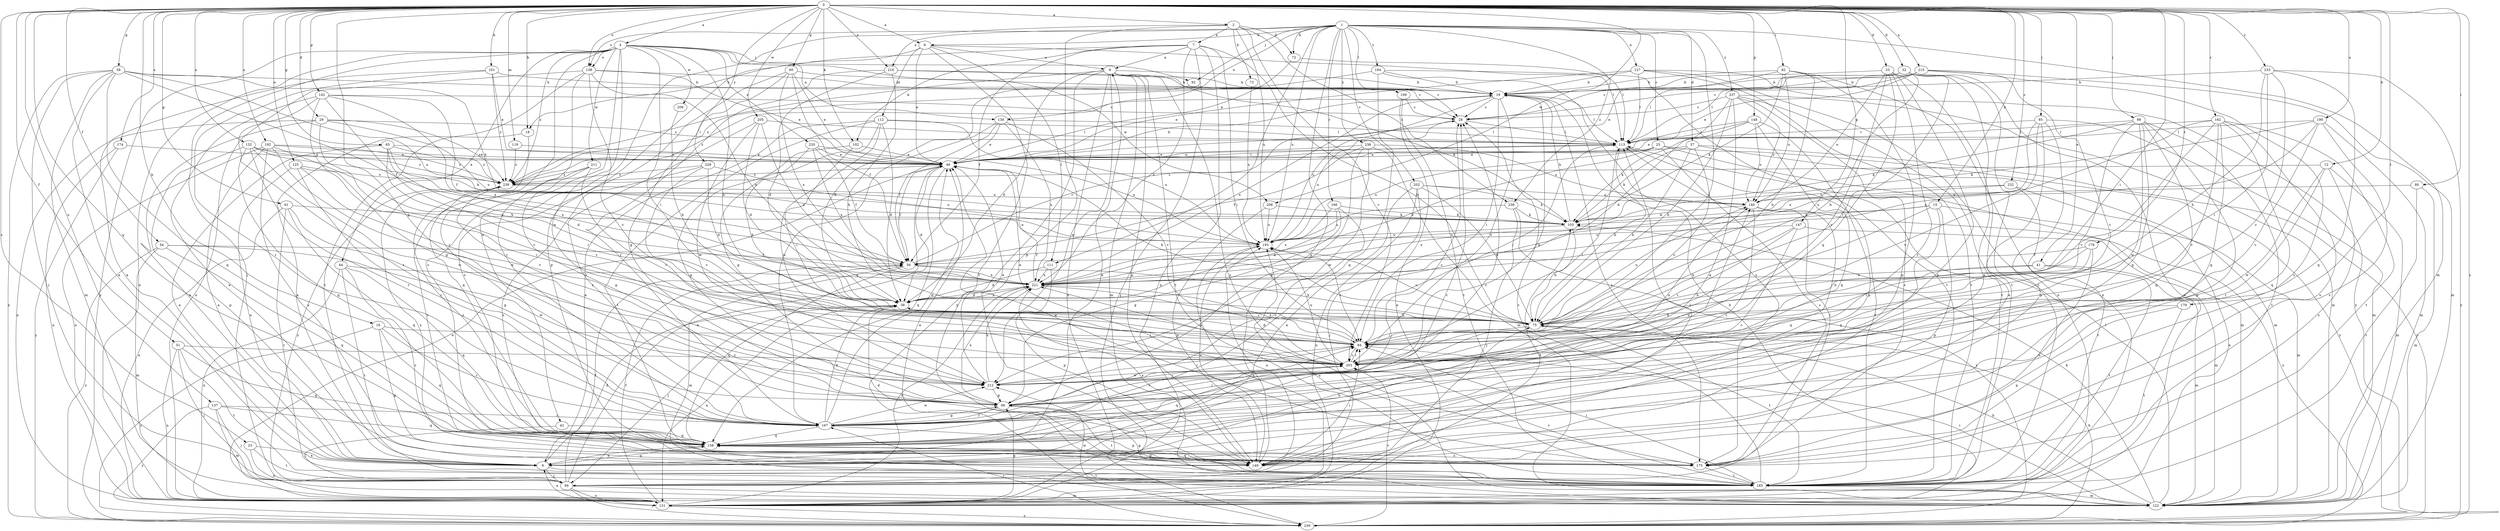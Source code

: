 strict digraph  {
0;
1;
2;
4;
6;
7;
8;
9;
12;
15;
16;
18;
19;
23;
25;
28;
29;
32;
33;
37;
38;
41;
42;
44;
46;
51;
54;
56;
58;
60;
61;
65;
66;
72;
73;
75;
80;
82;
84;
85;
89;
92;
94;
101;
102;
103;
109;
111;
112;
113;
119;
122;
125;
127;
130;
131;
132;
137;
138;
140;
142;
147;
148;
149;
158;
162;
166;
167;
174;
175;
176;
179;
184;
185;
190;
192;
193;
202;
203;
205;
208;
209;
211;
212;
215;
216;
220;
221;
229;
230;
232;
233;
236;
237;
238;
239;
0 -> 2  [label=a];
0 -> 4  [label=a];
0 -> 6  [label=a];
0 -> 12  [label=b];
0 -> 15  [label=b];
0 -> 16  [label=b];
0 -> 18  [label=b];
0 -> 23  [label=c];
0 -> 29  [label=d];
0 -> 32  [label=d];
0 -> 33  [label=d];
0 -> 41  [label=e];
0 -> 51  [label=f];
0 -> 54  [label=f];
0 -> 58  [label=g];
0 -> 60  [label=g];
0 -> 61  [label=g];
0 -> 65  [label=g];
0 -> 66  [label=g];
0 -> 80  [label=i];
0 -> 82  [label=i];
0 -> 84  [label=i];
0 -> 85  [label=j];
0 -> 89  [label=j];
0 -> 101  [label=k];
0 -> 102  [label=k];
0 -> 119  [label=m];
0 -> 125  [label=n];
0 -> 132  [label=o];
0 -> 137  [label=o];
0 -> 138  [label=o];
0 -> 142  [label=p];
0 -> 147  [label=p];
0 -> 148  [label=p];
0 -> 158  [label=q];
0 -> 162  [label=r];
0 -> 174  [label=s];
0 -> 176  [label=t];
0 -> 179  [label=t];
0 -> 190  [label=u];
0 -> 192  [label=u];
0 -> 205  [label=w];
0 -> 208  [label=w];
0 -> 215  [label=x];
0 -> 216  [label=x];
0 -> 229  [label=y];
0 -> 230  [label=y];
0 -> 232  [label=z];
0 -> 233  [label=z];
1 -> 6  [label=a];
1 -> 25  [label=c];
1 -> 37  [label=d];
1 -> 72  [label=h];
1 -> 84  [label=i];
1 -> 92  [label=j];
1 -> 109  [label=l];
1 -> 111  [label=l];
1 -> 122  [label=m];
1 -> 127  [label=n];
1 -> 130  [label=n];
1 -> 138  [label=o];
1 -> 149  [label=p];
1 -> 166  [label=r];
1 -> 184  [label=t];
1 -> 193  [label=u];
1 -> 202  [label=v];
1 -> 216  [label=x];
1 -> 236  [label=z];
1 -> 237  [label=z];
1 -> 238  [label=z];
2 -> 7  [label=a];
2 -> 42  [label=e];
2 -> 72  [label=h];
2 -> 73  [label=h];
2 -> 149  [label=p];
2 -> 193  [label=u];
2 -> 203  [label=v];
2 -> 238  [label=z];
4 -> 44  [label=e];
4 -> 75  [label=h];
4 -> 84  [label=i];
4 -> 92  [label=j];
4 -> 94  [label=j];
4 -> 130  [label=n];
4 -> 131  [label=n];
4 -> 138  [label=o];
4 -> 167  [label=r];
4 -> 175  [label=s];
4 -> 208  [label=w];
4 -> 209  [label=w];
4 -> 211  [label=w];
4 -> 212  [label=w];
4 -> 220  [label=x];
4 -> 230  [label=y];
4 -> 239  [label=z];
6 -> 8  [label=a];
6 -> 46  [label=e];
6 -> 111  [label=l];
6 -> 112  [label=l];
6 -> 113  [label=l];
6 -> 149  [label=p];
6 -> 185  [label=t];
7 -> 8  [label=a];
7 -> 18  [label=b];
7 -> 56  [label=f];
7 -> 75  [label=h];
7 -> 84  [label=i];
7 -> 102  [label=k];
7 -> 131  [label=n];
7 -> 221  [label=x];
7 -> 230  [label=y];
8 -> 19  [label=b];
8 -> 38  [label=d];
8 -> 103  [label=k];
8 -> 122  [label=m];
8 -> 131  [label=n];
8 -> 149  [label=p];
8 -> 175  [label=s];
8 -> 185  [label=t];
8 -> 212  [label=w];
8 -> 230  [label=y];
8 -> 239  [label=z];
9 -> 8  [label=a];
9 -> 28  [label=c];
9 -> 38  [label=d];
9 -> 75  [label=h];
9 -> 94  [label=j];
9 -> 158  [label=q];
9 -> 185  [label=t];
12 -> 122  [label=m];
12 -> 167  [label=r];
12 -> 175  [label=s];
12 -> 212  [label=w];
12 -> 239  [label=z];
15 -> 84  [label=i];
15 -> 103  [label=k];
15 -> 122  [label=m];
15 -> 149  [label=p];
15 -> 158  [label=q];
15 -> 221  [label=x];
16 -> 84  [label=i];
16 -> 149  [label=p];
16 -> 158  [label=q];
16 -> 167  [label=r];
16 -> 230  [label=y];
18 -> 9  [label=a];
18 -> 158  [label=q];
19 -> 28  [label=c];
19 -> 84  [label=i];
19 -> 113  [label=l];
19 -> 175  [label=s];
19 -> 193  [label=u];
19 -> 203  [label=v];
19 -> 221  [label=x];
19 -> 239  [label=z];
23 -> 9  [label=a];
23 -> 131  [label=n];
23 -> 185  [label=t];
25 -> 46  [label=e];
25 -> 122  [label=m];
25 -> 175  [label=s];
25 -> 193  [label=u];
25 -> 221  [label=x];
25 -> 230  [label=y];
28 -> 113  [label=l];
28 -> 193  [label=u];
29 -> 9  [label=a];
29 -> 113  [label=l];
29 -> 131  [label=n];
29 -> 193  [label=u];
29 -> 203  [label=v];
29 -> 239  [label=z];
32 -> 9  [label=a];
32 -> 19  [label=b];
32 -> 46  [label=e];
32 -> 75  [label=h];
32 -> 84  [label=i];
32 -> 113  [label=l];
32 -> 131  [label=n];
32 -> 185  [label=t];
33 -> 19  [label=b];
33 -> 66  [label=g];
33 -> 140  [label=o];
33 -> 149  [label=p];
33 -> 167  [label=r];
33 -> 185  [label=t];
33 -> 203  [label=v];
37 -> 46  [label=e];
37 -> 75  [label=h];
37 -> 103  [label=k];
37 -> 122  [label=m];
37 -> 203  [label=v];
37 -> 230  [label=y];
38 -> 75  [label=h];
38 -> 94  [label=j];
38 -> 131  [label=n];
38 -> 221  [label=x];
41 -> 75  [label=h];
41 -> 122  [label=m];
41 -> 185  [label=t];
41 -> 221  [label=x];
42 -> 94  [label=j];
42 -> 158  [label=q];
44 -> 131  [label=n];
44 -> 158  [label=q];
44 -> 175  [label=s];
44 -> 185  [label=t];
44 -> 221  [label=x];
46 -> 19  [label=b];
46 -> 38  [label=d];
46 -> 56  [label=f];
46 -> 75  [label=h];
46 -> 113  [label=l];
46 -> 158  [label=q];
46 -> 239  [label=z];
51 -> 94  [label=j];
51 -> 131  [label=n];
51 -> 158  [label=q];
51 -> 185  [label=t];
51 -> 203  [label=v];
54 -> 56  [label=f];
54 -> 122  [label=m];
54 -> 158  [label=q];
54 -> 212  [label=w];
54 -> 230  [label=y];
56 -> 28  [label=c];
56 -> 75  [label=h];
56 -> 122  [label=m];
56 -> 158  [label=q];
56 -> 221  [label=x];
58 -> 9  [label=a];
58 -> 19  [label=b];
58 -> 56  [label=f];
58 -> 94  [label=j];
58 -> 103  [label=k];
58 -> 122  [label=m];
58 -> 158  [label=q];
58 -> 193  [label=u];
58 -> 230  [label=y];
60 -> 19  [label=b];
60 -> 46  [label=e];
60 -> 56  [label=f];
60 -> 66  [label=g];
60 -> 175  [label=s];
60 -> 221  [label=x];
61 -> 66  [label=g];
61 -> 103  [label=k];
61 -> 131  [label=n];
61 -> 158  [label=q];
61 -> 185  [label=t];
65 -> 9  [label=a];
65 -> 38  [label=d];
65 -> 46  [label=e];
65 -> 84  [label=i];
65 -> 221  [label=x];
65 -> 239  [label=z];
66 -> 28  [label=c];
66 -> 84  [label=i];
66 -> 167  [label=r];
66 -> 185  [label=t];
66 -> 203  [label=v];
66 -> 221  [label=x];
72 -> 46  [label=e];
72 -> 113  [label=l];
73 -> 193  [label=u];
75 -> 84  [label=i];
75 -> 140  [label=o];
75 -> 185  [label=t];
75 -> 193  [label=u];
80 -> 122  [label=m];
80 -> 140  [label=o];
80 -> 185  [label=t];
82 -> 19  [label=b];
82 -> 28  [label=c];
82 -> 75  [label=h];
82 -> 103  [label=k];
82 -> 131  [label=n];
82 -> 140  [label=o];
82 -> 149  [label=p];
84 -> 38  [label=d];
84 -> 113  [label=l];
84 -> 203  [label=v];
84 -> 221  [label=x];
85 -> 9  [label=a];
85 -> 113  [label=l];
85 -> 122  [label=m];
85 -> 149  [label=p];
85 -> 203  [label=v];
85 -> 221  [label=x];
89 -> 66  [label=g];
89 -> 103  [label=k];
89 -> 113  [label=l];
89 -> 149  [label=p];
89 -> 158  [label=q];
89 -> 185  [label=t];
89 -> 203  [label=v];
89 -> 212  [label=w];
92 -> 28  [label=c];
92 -> 38  [label=d];
94 -> 46  [label=e];
94 -> 56  [label=f];
94 -> 103  [label=k];
94 -> 113  [label=l];
94 -> 122  [label=m];
94 -> 131  [label=n];
94 -> 193  [label=u];
94 -> 230  [label=y];
94 -> 239  [label=z];
101 -> 9  [label=a];
101 -> 19  [label=b];
101 -> 46  [label=e];
101 -> 167  [label=r];
101 -> 239  [label=z];
102 -> 46  [label=e];
102 -> 66  [label=g];
102 -> 84  [label=i];
103 -> 19  [label=b];
103 -> 75  [label=h];
103 -> 193  [label=u];
109 -> 28  [label=c];
109 -> 131  [label=n];
109 -> 185  [label=t];
111 -> 38  [label=d];
111 -> 149  [label=p];
111 -> 221  [label=x];
112 -> 9  [label=a];
112 -> 38  [label=d];
112 -> 66  [label=g];
112 -> 113  [label=l];
112 -> 185  [label=t];
112 -> 193  [label=u];
112 -> 212  [label=w];
113 -> 46  [label=e];
113 -> 75  [label=h];
113 -> 185  [label=t];
119 -> 46  [label=e];
119 -> 239  [label=z];
122 -> 75  [label=h];
122 -> 84  [label=i];
122 -> 103  [label=k];
122 -> 113  [label=l];
122 -> 193  [label=u];
122 -> 212  [label=w];
125 -> 9  [label=a];
125 -> 84  [label=i];
125 -> 167  [label=r];
125 -> 203  [label=v];
125 -> 239  [label=z];
127 -> 19  [label=b];
127 -> 46  [label=e];
127 -> 113  [label=l];
127 -> 131  [label=n];
127 -> 185  [label=t];
127 -> 230  [label=y];
130 -> 46  [label=e];
130 -> 56  [label=f];
130 -> 113  [label=l];
130 -> 167  [label=r];
130 -> 203  [label=v];
130 -> 221  [label=x];
131 -> 9  [label=a];
131 -> 19  [label=b];
131 -> 46  [label=e];
131 -> 56  [label=f];
131 -> 66  [label=g];
131 -> 193  [label=u];
131 -> 221  [label=x];
131 -> 230  [label=y];
132 -> 46  [label=e];
132 -> 103  [label=k];
132 -> 149  [label=p];
132 -> 158  [label=q];
132 -> 167  [label=r];
132 -> 212  [label=w];
132 -> 239  [label=z];
137 -> 94  [label=j];
137 -> 122  [label=m];
137 -> 158  [label=q];
137 -> 167  [label=r];
137 -> 230  [label=y];
138 -> 19  [label=b];
138 -> 46  [label=e];
138 -> 131  [label=n];
138 -> 167  [label=r];
138 -> 185  [label=t];
138 -> 203  [label=v];
138 -> 221  [label=x];
140 -> 103  [label=k];
140 -> 158  [label=q];
140 -> 167  [label=r];
140 -> 230  [label=y];
142 -> 9  [label=a];
142 -> 28  [label=c];
142 -> 56  [label=f];
142 -> 66  [label=g];
142 -> 75  [label=h];
142 -> 167  [label=r];
142 -> 221  [label=x];
147 -> 75  [label=h];
147 -> 122  [label=m];
147 -> 167  [label=r];
147 -> 193  [label=u];
147 -> 203  [label=v];
148 -> 46  [label=e];
148 -> 103  [label=k];
148 -> 113  [label=l];
148 -> 140  [label=o];
148 -> 149  [label=p];
148 -> 158  [label=q];
149 -> 38  [label=d];
149 -> 84  [label=i];
149 -> 113  [label=l];
149 -> 158  [label=q];
149 -> 193  [label=u];
149 -> 221  [label=x];
149 -> 239  [label=z];
158 -> 9  [label=a];
158 -> 28  [label=c];
158 -> 149  [label=p];
158 -> 175  [label=s];
158 -> 239  [label=z];
162 -> 66  [label=g];
162 -> 84  [label=i];
162 -> 113  [label=l];
162 -> 158  [label=q];
162 -> 175  [label=s];
162 -> 185  [label=t];
162 -> 203  [label=v];
162 -> 221  [label=x];
166 -> 38  [label=d];
166 -> 66  [label=g];
166 -> 103  [label=k];
166 -> 167  [label=r];
166 -> 221  [label=x];
167 -> 38  [label=d];
167 -> 46  [label=e];
167 -> 66  [label=g];
167 -> 84  [label=i];
167 -> 140  [label=o];
167 -> 149  [label=p];
167 -> 158  [label=q];
167 -> 212  [label=w];
174 -> 46  [label=e];
174 -> 131  [label=n];
174 -> 230  [label=y];
175 -> 46  [label=e];
175 -> 185  [label=t];
176 -> 56  [label=f];
176 -> 75  [label=h];
176 -> 84  [label=i];
176 -> 175  [label=s];
179 -> 75  [label=h];
179 -> 149  [label=p];
179 -> 185  [label=t];
184 -> 19  [label=b];
184 -> 158  [label=q];
184 -> 175  [label=s];
184 -> 185  [label=t];
184 -> 239  [label=z];
185 -> 28  [label=c];
185 -> 46  [label=e];
185 -> 66  [label=g];
185 -> 84  [label=i];
185 -> 122  [label=m];
185 -> 203  [label=v];
190 -> 103  [label=k];
190 -> 113  [label=l];
190 -> 122  [label=m];
190 -> 175  [label=s];
190 -> 203  [label=v];
190 -> 221  [label=x];
192 -> 9  [label=a];
192 -> 46  [label=e];
192 -> 131  [label=n];
192 -> 175  [label=s];
192 -> 203  [label=v];
192 -> 212  [label=w];
192 -> 239  [label=z];
193 -> 56  [label=f];
193 -> 84  [label=i];
202 -> 9  [label=a];
202 -> 75  [label=h];
202 -> 94  [label=j];
202 -> 103  [label=k];
202 -> 131  [label=n];
202 -> 140  [label=o];
203 -> 46  [label=e];
203 -> 84  [label=i];
203 -> 113  [label=l];
203 -> 158  [label=q];
203 -> 193  [label=u];
203 -> 212  [label=w];
203 -> 221  [label=x];
205 -> 38  [label=d];
205 -> 113  [label=l];
205 -> 167  [label=r];
205 -> 212  [label=w];
205 -> 221  [label=x];
208 -> 103  [label=k];
208 -> 149  [label=p];
208 -> 193  [label=u];
209 -> 75  [label=h];
211 -> 66  [label=g];
211 -> 175  [label=s];
211 -> 203  [label=v];
211 -> 239  [label=z];
212 -> 19  [label=b];
212 -> 46  [label=e];
212 -> 66  [label=g];
212 -> 84  [label=i];
212 -> 140  [label=o];
212 -> 221  [label=x];
212 -> 239  [label=z];
215 -> 19  [label=b];
215 -> 28  [label=c];
215 -> 46  [label=e];
215 -> 113  [label=l];
215 -> 122  [label=m];
215 -> 175  [label=s];
215 -> 203  [label=v];
216 -> 19  [label=b];
216 -> 28  [label=c];
216 -> 38  [label=d];
216 -> 75  [label=h];
216 -> 167  [label=r];
220 -> 46  [label=e];
220 -> 56  [label=f];
220 -> 75  [label=h];
220 -> 193  [label=u];
220 -> 221  [label=x];
221 -> 38  [label=d];
221 -> 46  [label=e];
221 -> 84  [label=i];
229 -> 38  [label=d];
229 -> 175  [label=s];
229 -> 193  [label=u];
229 -> 203  [label=v];
229 -> 239  [label=z];
230 -> 75  [label=h];
230 -> 167  [label=r];
230 -> 203  [label=v];
232 -> 131  [label=n];
232 -> 140  [label=o];
232 -> 185  [label=t];
232 -> 221  [label=x];
233 -> 19  [label=b];
233 -> 75  [label=h];
233 -> 84  [label=i];
233 -> 158  [label=q];
233 -> 203  [label=v];
233 -> 230  [label=y];
236 -> 46  [label=e];
236 -> 56  [label=f];
236 -> 66  [label=g];
236 -> 122  [label=m];
236 -> 140  [label=o];
236 -> 212  [label=w];
237 -> 28  [label=c];
237 -> 38  [label=d];
237 -> 75  [label=h];
237 -> 122  [label=m];
237 -> 140  [label=o];
237 -> 158  [label=q];
237 -> 175  [label=s];
237 -> 185  [label=t];
238 -> 94  [label=j];
238 -> 103  [label=k];
238 -> 193  [label=u];
238 -> 230  [label=y];
239 -> 140  [label=o];
}
